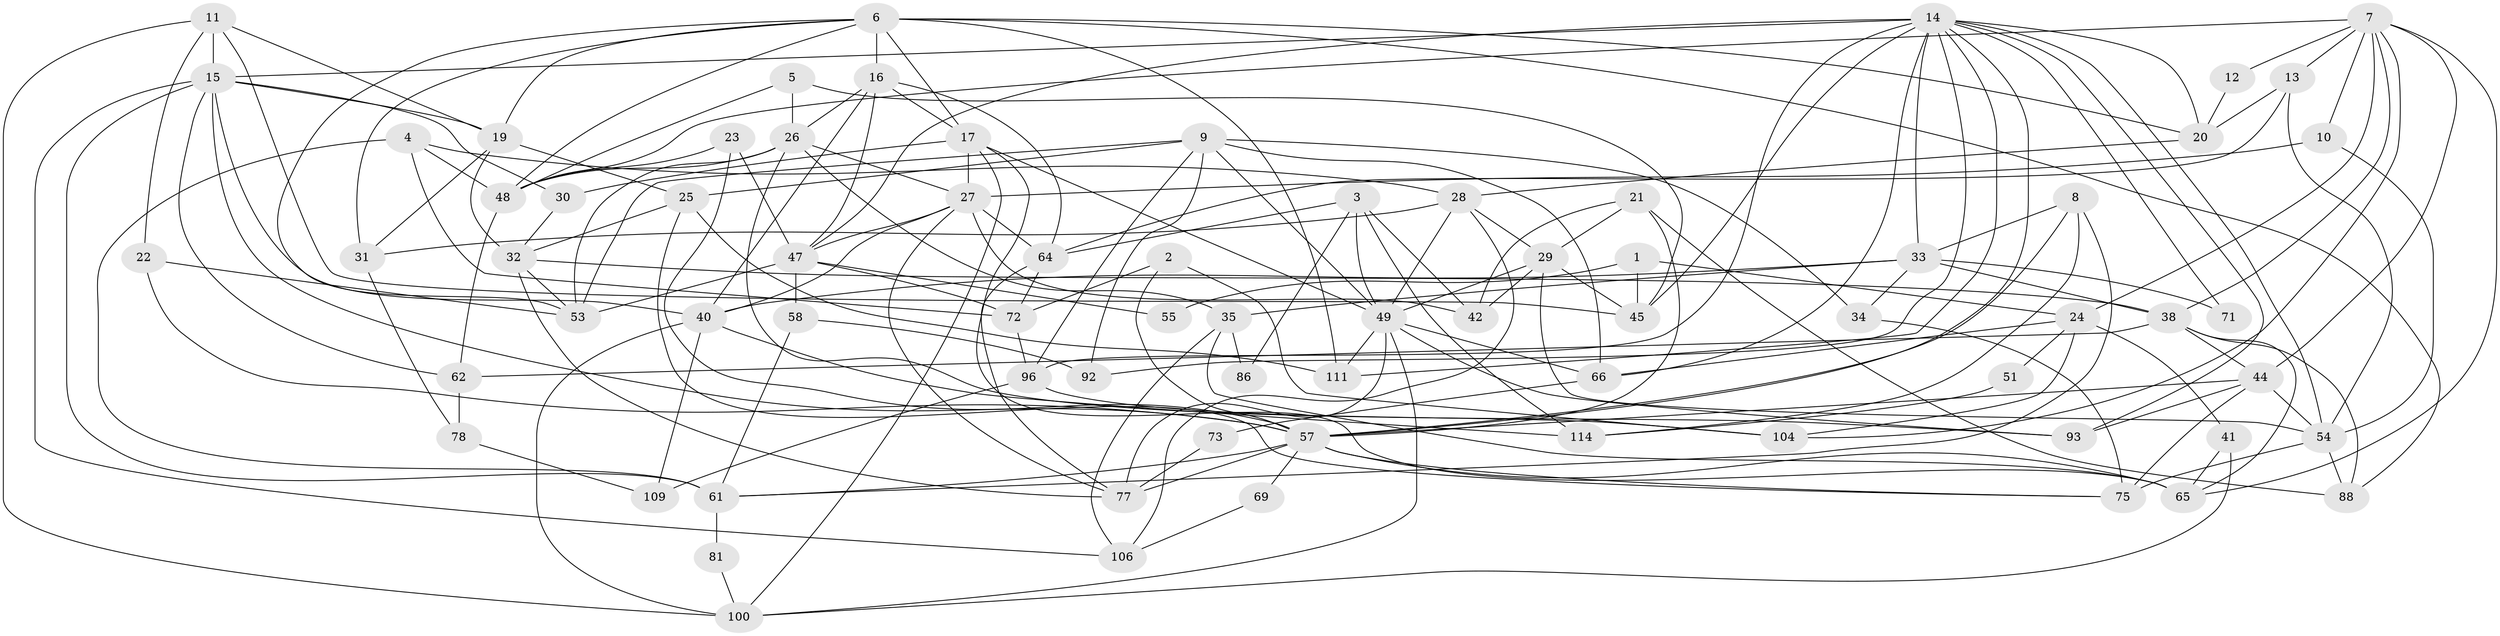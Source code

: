 // original degree distribution, {3: 0.2982456140350877, 4: 0.2631578947368421, 6: 0.09649122807017543, 5: 0.14912280701754385, 2: 0.13157894736842105, 7: 0.03508771929824561, 8: 0.017543859649122806, 9: 0.008771929824561403}
// Generated by graph-tools (version 1.1) at 2025/41/03/06/25 10:41:57]
// undirected, 73 vertices, 185 edges
graph export_dot {
graph [start="1"]
  node [color=gray90,style=filled];
  1;
  2 [super="+99"];
  3 [super="+50"];
  4;
  5;
  6 [super="+79"];
  7 [super="+59"];
  8;
  9 [super="+63"];
  10;
  11;
  12;
  13 [super="+80"];
  14 [super="+98"];
  15 [super="+18"];
  16 [super="+39"];
  17 [super="+94"];
  19 [super="+101"];
  20 [super="+43"];
  21 [super="+105"];
  22;
  23 [super="+56"];
  24 [super="+89"];
  25 [super="+107"];
  26 [super="+52"];
  27 [super="+110"];
  28;
  29 [super="+46"];
  30 [super="+90"];
  31 [super="+37"];
  32 [super="+70"];
  33 [super="+60"];
  34 [super="+36"];
  35 [super="+112"];
  38 [super="+87"];
  40 [super="+67"];
  41;
  42 [super="+74"];
  44 [super="+113"];
  45 [super="+102"];
  47 [super="+84"];
  48 [super="+85"];
  49 [super="+91"];
  51;
  53 [super="+95"];
  54 [super="+82"];
  55;
  57 [super="+97"];
  58;
  61 [super="+76"];
  62;
  64;
  65 [super="+68"];
  66;
  69;
  71;
  72 [super="+108"];
  73;
  75;
  77 [super="+83"];
  78;
  81;
  86;
  88;
  92;
  93;
  96;
  100 [super="+103"];
  104;
  106;
  109;
  111;
  114;
  1 -- 55;
  1 -- 24;
  1 -- 45;
  2 -- 57;
  2 -- 72;
  2 -- 104;
  3 -- 64;
  3 -- 42;
  3 -- 49;
  3 -- 114;
  3 -- 86;
  4 -- 28;
  4 -- 48;
  4 -- 61;
  4 -- 72;
  5 -- 26;
  5 -- 45;
  5 -- 48;
  6 -- 111;
  6 -- 48;
  6 -- 16;
  6 -- 20;
  6 -- 88;
  6 -- 31;
  6 -- 17;
  6 -- 19;
  6 -- 53;
  7 -- 10;
  7 -- 44;
  7 -- 104;
  7 -- 48;
  7 -- 65;
  7 -- 38;
  7 -- 24;
  7 -- 12;
  7 -- 13;
  8 -- 57;
  8 -- 114;
  8 -- 61;
  8 -- 33;
  9 -- 66;
  9 -- 25;
  9 -- 96;
  9 -- 49;
  9 -- 34;
  9 -- 53;
  9 -- 92;
  10 -- 27;
  10 -- 54;
  11 -- 19;
  11 -- 22;
  11 -- 100;
  11 -- 45;
  11 -- 15;
  12 -- 20;
  13 -- 54;
  13 -- 64;
  13 -- 20;
  14 -- 47;
  14 -- 66;
  14 -- 71;
  14 -- 96;
  14 -- 111;
  14 -- 93;
  14 -- 54;
  14 -- 57;
  14 -- 92;
  14 -- 45;
  14 -- 15;
  14 -- 33;
  14 -- 20;
  15 -- 61;
  15 -- 62;
  15 -- 30;
  15 -- 106;
  15 -- 19;
  15 -- 40;
  15 -- 57;
  16 -- 26;
  16 -- 17;
  16 -- 64;
  16 -- 40;
  16 -- 47;
  17 -- 100;
  17 -- 27;
  17 -- 49;
  17 -- 65;
  17 -- 30;
  19 -- 25;
  19 -- 32;
  19 -- 31;
  20 -- 28;
  21 -- 29;
  21 -- 88;
  21 -- 57;
  21 -- 42;
  22 -- 53;
  22 -- 57;
  23 -- 47;
  23 -- 48;
  23 -- 57;
  24 -- 66;
  24 -- 51;
  24 -- 41;
  24 -- 104;
  25 -- 75;
  25 -- 111;
  25 -- 32;
  26 -- 48;
  26 -- 93;
  26 -- 27;
  26 -- 35;
  26 -- 53;
  27 -- 47;
  27 -- 42;
  27 -- 64;
  27 -- 77;
  27 -- 40;
  28 -- 31;
  28 -- 49;
  28 -- 29;
  28 -- 106;
  29 -- 45;
  29 -- 42;
  29 -- 49;
  29 -- 54;
  30 -- 32;
  31 -- 78;
  32 -- 38;
  32 -- 53;
  32 -- 77;
  33 -- 71;
  33 -- 38;
  33 -- 34;
  33 -- 35;
  33 -- 40;
  34 -- 75;
  35 -- 86;
  35 -- 106;
  35 -- 65;
  38 -- 88;
  38 -- 62;
  38 -- 44;
  38 -- 65;
  40 -- 114;
  40 -- 100;
  40 -- 109;
  41 -- 100;
  41 -- 65;
  44 -- 93;
  44 -- 54;
  44 -- 57;
  44 -- 75;
  47 -- 72;
  47 -- 55;
  47 -- 58;
  47 -- 53;
  48 -- 62;
  49 -- 93;
  49 -- 66;
  49 -- 111;
  49 -- 100;
  49 -- 77 [weight=2];
  51 -- 114;
  54 -- 88;
  54 -- 75;
  57 -- 65;
  57 -- 69;
  57 -- 75;
  57 -- 61;
  57 -- 77;
  58 -- 92;
  58 -- 61;
  61 -- 81;
  62 -- 78;
  64 -- 77;
  64 -- 72;
  66 -- 73;
  69 -- 106;
  72 -- 96;
  73 -- 77;
  78 -- 109;
  81 -- 100;
  96 -- 104;
  96 -- 109;
}
